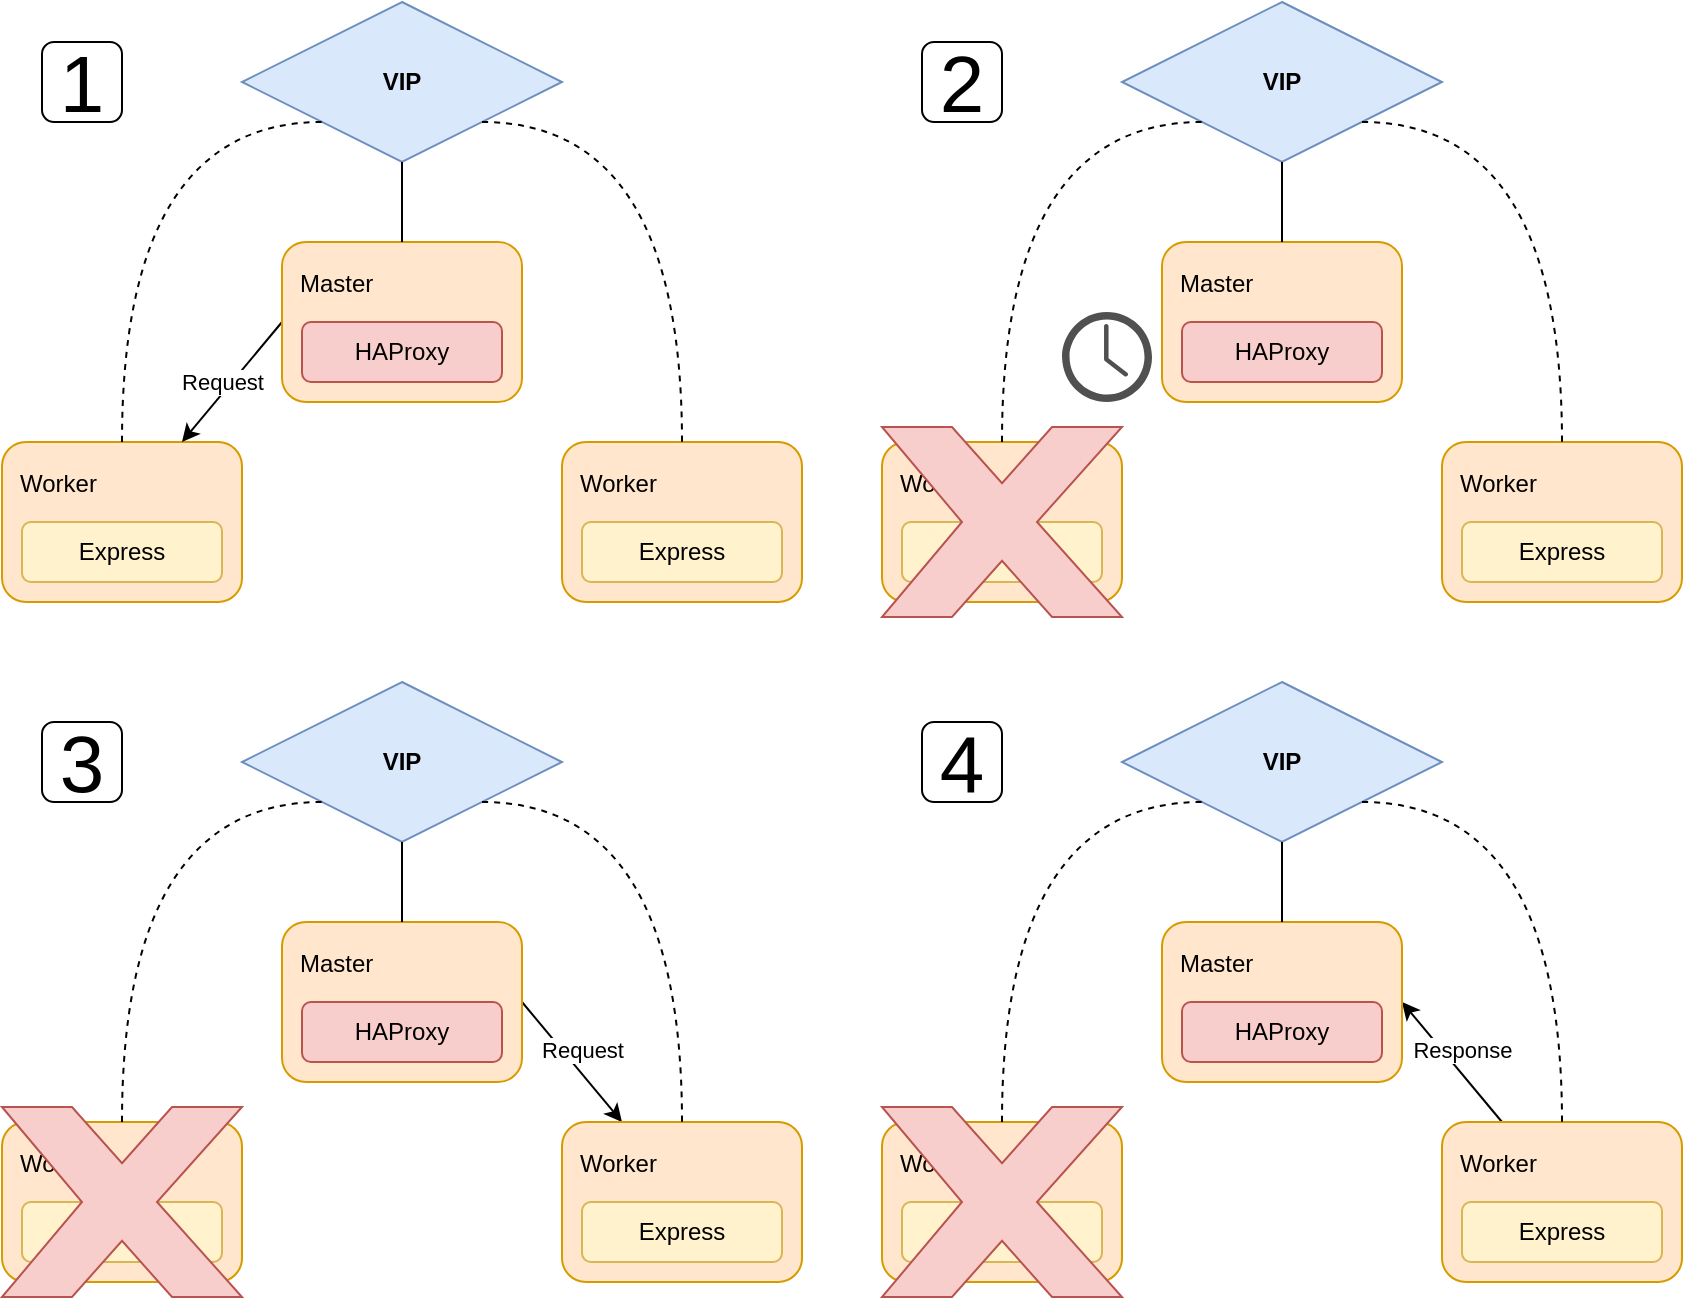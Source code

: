 <mxfile scale="2" border="0">
    <diagram name="Page-1" id="1QJ3ojfXV47My5qo5HPt">
        <mxGraphModel dx="942" dy="906" grid="1" gridSize="10" guides="1" tooltips="1" connect="1" arrows="1" fold="1" page="1" pageScale="1" pageWidth="850" pageHeight="1100" math="0" shadow="0">
            <root>
                <mxCell id="0"/>
                <mxCell id="1" parent="0"/>
                <mxCell id="-qO422OTfceK4YMZ6_Ft-2" value="Worker" style="rounded=1;whiteSpace=wrap;html=1;fillColor=#ffe6cc;strokeColor=#d79b00;align=left;verticalAlign=top;spacing=9;fontSize=12;" parent="1" vertex="1">
                    <mxGeometry x="200" y="420" width="120" height="80" as="geometry"/>
                </mxCell>
                <mxCell id="124" style="edgeStyle=none;html=1;exitX=0;exitY=0.5;exitDx=0;exitDy=0;entryX=0.75;entryY=0;entryDx=0;entryDy=0;" edge="1" parent="1" source="-qO422OTfceK4YMZ6_Ft-3" target="-qO422OTfceK4YMZ6_Ft-2">
                    <mxGeometry relative="1" as="geometry"/>
                </mxCell>
                <mxCell id="125" value="Request" style="edgeLabel;html=1;align=center;verticalAlign=middle;resizable=0;points=[];" vertex="1" connectable="0" parent="124">
                    <mxGeometry x="-0.016" y="1" relative="1" as="geometry">
                        <mxPoint x="-6" as="offset"/>
                    </mxGeometry>
                </mxCell>
                <mxCell id="-qO422OTfceK4YMZ6_Ft-3" value="Master" style="rounded=1;whiteSpace=wrap;html=1;fillColor=#ffe6cc;strokeColor=#d79b00;align=left;verticalAlign=top;spacing=9;" parent="1" vertex="1">
                    <mxGeometry x="340" y="320" width="120" height="80" as="geometry"/>
                </mxCell>
                <mxCell id="-qO422OTfceK4YMZ6_Ft-4" value="Worker" style="rounded=1;whiteSpace=wrap;html=1;fillColor=#ffe6cc;strokeColor=#d79b00;verticalAlign=top;align=left;spacing=9;" parent="1" vertex="1">
                    <mxGeometry x="480" y="420" width="120" height="80" as="geometry"/>
                </mxCell>
                <mxCell id="-qO422OTfceK4YMZ6_Ft-5" value="&lt;b&gt;VIP&lt;/b&gt;" style="rhombus;whiteSpace=wrap;html=1;fillColor=#dae8fc;strokeColor=#6c8ebf;" parent="1" vertex="1">
                    <mxGeometry x="320" y="200" width="160" height="80" as="geometry"/>
                </mxCell>
                <mxCell id="-qO422OTfceK4YMZ6_Ft-11" value="" style="endArrow=none;html=1;rounded=0;fontStyle=2;entryX=0.5;entryY=0;entryDx=0;entryDy=0;dashed=1;exitX=1;exitY=1;exitDx=0;exitDy=0;edgeStyle=orthogonalEdgeStyle;curved=1;" parent="1" source="-qO422OTfceK4YMZ6_Ft-5" target="-qO422OTfceK4YMZ6_Ft-4" edge="1">
                    <mxGeometry width="50" height="50" relative="1" as="geometry">
                        <mxPoint x="400" y="480" as="sourcePoint"/>
                        <mxPoint x="500" y="480" as="targetPoint"/>
                        <Array as="points">
                            <mxPoint x="540" y="260"/>
                        </Array>
                    </mxGeometry>
                </mxCell>
                <mxCell id="-qO422OTfceK4YMZ6_Ft-12" value="" style="endArrow=none;html=1;rounded=0;entryX=0.5;entryY=1;entryDx=0;entryDy=0;exitX=0.5;exitY=0;exitDx=0;exitDy=0;" parent="1" source="-qO422OTfceK4YMZ6_Ft-3" target="-qO422OTfceK4YMZ6_Ft-5" edge="1">
                    <mxGeometry width="50" height="50" relative="1" as="geometry">
                        <mxPoint x="410" y="480" as="sourcePoint"/>
                        <mxPoint x="460" y="430" as="targetPoint"/>
                    </mxGeometry>
                </mxCell>
                <mxCell id="-qO422OTfceK4YMZ6_Ft-13" value="" style="endArrow=none;html=1;rounded=0;entryX=0;entryY=1;entryDx=0;entryDy=0;exitX=0.5;exitY=0;exitDx=0;exitDy=0;dashed=1;edgeStyle=orthogonalEdgeStyle;curved=1;" parent="1" source="-qO422OTfceK4YMZ6_Ft-2" target="-qO422OTfceK4YMZ6_Ft-5" edge="1">
                    <mxGeometry width="50" height="50" relative="1" as="geometry">
                        <mxPoint x="400" y="480" as="sourcePoint"/>
                        <mxPoint x="450" y="430" as="targetPoint"/>
                        <Array as="points">
                            <mxPoint x="260" y="260"/>
                        </Array>
                    </mxGeometry>
                </mxCell>
                <mxCell id="-qO422OTfceK4YMZ6_Ft-14" value="Express" style="rounded=1;whiteSpace=wrap;html=1;fillColor=#fff2cc;strokeColor=#d6b656;" parent="1" vertex="1">
                    <mxGeometry x="210" y="460" width="100" height="30" as="geometry"/>
                </mxCell>
                <mxCell id="-qO422OTfceK4YMZ6_Ft-15" value="HAProxy" style="rounded=1;whiteSpace=wrap;html=1;fillColor=#f8cecc;strokeColor=#b85450;" parent="1" vertex="1">
                    <mxGeometry x="350" y="360" width="100" height="30" as="geometry"/>
                </mxCell>
                <mxCell id="-qO422OTfceK4YMZ6_Ft-16" value="Express" style="rounded=1;whiteSpace=wrap;html=1;fillColor=#fff2cc;strokeColor=#d6b656;" parent="1" vertex="1">
                    <mxGeometry x="490" y="460" width="100" height="30" as="geometry"/>
                </mxCell>
                <mxCell id="109" value="1" style="rounded=1;whiteSpace=wrap;html=1;fontSize=40;" parent="1" vertex="1">
                    <mxGeometry x="220" y="220" width="40" height="40" as="geometry"/>
                </mxCell>
                <mxCell id="110" value="2" style="rounded=1;whiteSpace=wrap;html=1;fontSize=40;" parent="1" vertex="1">
                    <mxGeometry x="660" y="220" width="40" height="40" as="geometry"/>
                </mxCell>
                <mxCell id="111" value="3" style="rounded=1;whiteSpace=wrap;html=1;fontSize=40;" parent="1" vertex="1">
                    <mxGeometry x="220" y="560" width="40" height="40" as="geometry"/>
                </mxCell>
                <mxCell id="112" value="4" style="rounded=1;whiteSpace=wrap;html=1;fontSize=40;" parent="1" vertex="1">
                    <mxGeometry x="660" y="560" width="40" height="40" as="geometry"/>
                </mxCell>
                <mxCell id="113" value="Worker" style="rounded=1;whiteSpace=wrap;html=1;fillColor=#ffe6cc;strokeColor=#d79b00;align=left;verticalAlign=top;spacing=9;fontSize=12;" vertex="1" parent="1">
                    <mxGeometry x="640" y="420" width="120" height="80" as="geometry"/>
                </mxCell>
                <mxCell id="114" value="Master" style="rounded=1;whiteSpace=wrap;html=1;fillColor=#ffe6cc;strokeColor=#d79b00;align=left;verticalAlign=top;spacing=9;" vertex="1" parent="1">
                    <mxGeometry x="780" y="320" width="120" height="80" as="geometry"/>
                </mxCell>
                <mxCell id="115" value="Worker" style="rounded=1;whiteSpace=wrap;html=1;fillColor=#ffe6cc;strokeColor=#d79b00;verticalAlign=top;align=left;spacing=9;" vertex="1" parent="1">
                    <mxGeometry x="920" y="420" width="120" height="80" as="geometry"/>
                </mxCell>
                <mxCell id="116" value="&lt;b&gt;VIP&lt;/b&gt;" style="rhombus;whiteSpace=wrap;html=1;fillColor=#dae8fc;strokeColor=#6c8ebf;" vertex="1" parent="1">
                    <mxGeometry x="760" y="200" width="160" height="80" as="geometry"/>
                </mxCell>
                <mxCell id="117" value="" style="endArrow=none;html=1;rounded=0;fontStyle=2;entryX=0.5;entryY=0;entryDx=0;entryDy=0;dashed=1;exitX=1;exitY=1;exitDx=0;exitDy=0;edgeStyle=orthogonalEdgeStyle;curved=1;" edge="1" parent="1" source="116" target="115">
                    <mxGeometry width="50" height="50" relative="1" as="geometry">
                        <mxPoint x="840" y="480" as="sourcePoint"/>
                        <mxPoint x="940" y="480" as="targetPoint"/>
                        <Array as="points">
                            <mxPoint x="980" y="260"/>
                        </Array>
                    </mxGeometry>
                </mxCell>
                <mxCell id="118" value="" style="endArrow=none;html=1;rounded=0;entryX=0.5;entryY=1;entryDx=0;entryDy=0;exitX=0.5;exitY=0;exitDx=0;exitDy=0;" edge="1" parent="1" source="114" target="116">
                    <mxGeometry width="50" height="50" relative="1" as="geometry">
                        <mxPoint x="850" y="480" as="sourcePoint"/>
                        <mxPoint x="900" y="430" as="targetPoint"/>
                    </mxGeometry>
                </mxCell>
                <mxCell id="119" value="" style="endArrow=none;html=1;rounded=0;entryX=0;entryY=1;entryDx=0;entryDy=0;exitX=0.5;exitY=0;exitDx=0;exitDy=0;dashed=1;edgeStyle=orthogonalEdgeStyle;curved=1;" edge="1" parent="1" source="113" target="116">
                    <mxGeometry width="50" height="50" relative="1" as="geometry">
                        <mxPoint x="840" y="480" as="sourcePoint"/>
                        <mxPoint x="890" y="430" as="targetPoint"/>
                        <Array as="points">
                            <mxPoint x="700" y="260"/>
                        </Array>
                    </mxGeometry>
                </mxCell>
                <mxCell id="120" value="Express" style="rounded=1;whiteSpace=wrap;html=1;fillColor=#fff2cc;strokeColor=#d6b656;" vertex="1" parent="1">
                    <mxGeometry x="650" y="460" width="100" height="30" as="geometry"/>
                </mxCell>
                <mxCell id="121" value="HAProxy" style="rounded=1;whiteSpace=wrap;html=1;fillColor=#f8cecc;strokeColor=#b85450;" vertex="1" parent="1">
                    <mxGeometry x="790" y="360" width="100" height="30" as="geometry"/>
                </mxCell>
                <mxCell id="122" value="Express" style="rounded=1;whiteSpace=wrap;html=1;fillColor=#fff2cc;strokeColor=#d6b656;" vertex="1" parent="1">
                    <mxGeometry x="930" y="460" width="100" height="30" as="geometry"/>
                </mxCell>
                <mxCell id="41" value="" style="verticalLabelPosition=bottom;verticalAlign=top;html=1;shape=mxgraph.basic.x;fillColor=#f8cecc;strokeColor=#b85450;" parent="1" vertex="1">
                    <mxGeometry x="640" y="412.5" width="120" height="95" as="geometry"/>
                </mxCell>
                <mxCell id="128" value="Worker" style="rounded=1;whiteSpace=wrap;html=1;fillColor=#ffe6cc;strokeColor=#d79b00;align=left;verticalAlign=top;spacing=9;fontSize=12;" vertex="1" parent="1">
                    <mxGeometry x="200" y="760" width="120" height="80" as="geometry"/>
                </mxCell>
                <mxCell id="140" style="edgeStyle=none;html=1;exitX=1;exitY=0.5;exitDx=0;exitDy=0;entryX=0.25;entryY=0;entryDx=0;entryDy=0;" edge="1" parent="1" source="129" target="130">
                    <mxGeometry relative="1" as="geometry"/>
                </mxCell>
                <mxCell id="141" value="Request" style="edgeLabel;html=1;align=center;verticalAlign=middle;resizable=0;points=[];" vertex="1" connectable="0" parent="140">
                    <mxGeometry x="-0.216" y="-1" relative="1" as="geometry">
                        <mxPoint x="11" as="offset"/>
                    </mxGeometry>
                </mxCell>
                <mxCell id="129" value="Master" style="rounded=1;whiteSpace=wrap;html=1;fillColor=#ffe6cc;strokeColor=#d79b00;align=left;verticalAlign=top;spacing=9;" vertex="1" parent="1">
                    <mxGeometry x="340" y="660" width="120" height="80" as="geometry"/>
                </mxCell>
                <mxCell id="130" value="Worker" style="rounded=1;whiteSpace=wrap;html=1;fillColor=#ffe6cc;strokeColor=#d79b00;verticalAlign=top;align=left;spacing=9;" vertex="1" parent="1">
                    <mxGeometry x="480" y="760" width="120" height="80" as="geometry"/>
                </mxCell>
                <mxCell id="131" value="&lt;b&gt;VIP&lt;/b&gt;" style="rhombus;whiteSpace=wrap;html=1;fillColor=#dae8fc;strokeColor=#6c8ebf;" vertex="1" parent="1">
                    <mxGeometry x="320" y="540" width="160" height="80" as="geometry"/>
                </mxCell>
                <mxCell id="132" value="" style="endArrow=none;html=1;rounded=0;fontStyle=2;entryX=0.5;entryY=0;entryDx=0;entryDy=0;dashed=1;exitX=1;exitY=1;exitDx=0;exitDy=0;edgeStyle=orthogonalEdgeStyle;curved=1;" edge="1" parent="1" source="131" target="130">
                    <mxGeometry width="50" height="50" relative="1" as="geometry">
                        <mxPoint x="400" y="820" as="sourcePoint"/>
                        <mxPoint x="500" y="820" as="targetPoint"/>
                        <Array as="points">
                            <mxPoint x="540" y="600"/>
                        </Array>
                    </mxGeometry>
                </mxCell>
                <mxCell id="133" value="" style="endArrow=none;html=1;rounded=0;entryX=0.5;entryY=1;entryDx=0;entryDy=0;exitX=0.5;exitY=0;exitDx=0;exitDy=0;" edge="1" parent="1" source="129" target="131">
                    <mxGeometry width="50" height="50" relative="1" as="geometry">
                        <mxPoint x="410" y="820" as="sourcePoint"/>
                        <mxPoint x="460" y="770" as="targetPoint"/>
                    </mxGeometry>
                </mxCell>
                <mxCell id="134" value="" style="endArrow=none;html=1;rounded=0;entryX=0;entryY=1;entryDx=0;entryDy=0;exitX=0.5;exitY=0;exitDx=0;exitDy=0;dashed=1;edgeStyle=orthogonalEdgeStyle;curved=1;" edge="1" parent="1" source="128" target="131">
                    <mxGeometry width="50" height="50" relative="1" as="geometry">
                        <mxPoint x="400" y="820" as="sourcePoint"/>
                        <mxPoint x="450" y="770" as="targetPoint"/>
                        <Array as="points">
                            <mxPoint x="260" y="600"/>
                        </Array>
                    </mxGeometry>
                </mxCell>
                <mxCell id="135" value="Express" style="rounded=1;whiteSpace=wrap;html=1;fillColor=#fff2cc;strokeColor=#d6b656;" vertex="1" parent="1">
                    <mxGeometry x="210" y="800" width="100" height="30" as="geometry"/>
                </mxCell>
                <mxCell id="136" value="HAProxy" style="rounded=1;whiteSpace=wrap;html=1;fillColor=#f8cecc;strokeColor=#b85450;" vertex="1" parent="1">
                    <mxGeometry x="350" y="700" width="100" height="30" as="geometry"/>
                </mxCell>
                <mxCell id="137" value="Express" style="rounded=1;whiteSpace=wrap;html=1;fillColor=#fff2cc;strokeColor=#d6b656;" vertex="1" parent="1">
                    <mxGeometry x="490" y="800" width="100" height="30" as="geometry"/>
                </mxCell>
                <mxCell id="138" value="" style="verticalLabelPosition=bottom;verticalAlign=top;html=1;shape=mxgraph.basic.x;fillColor=#f8cecc;strokeColor=#b85450;" vertex="1" parent="1">
                    <mxGeometry x="200" y="752.5" width="120" height="95" as="geometry"/>
                </mxCell>
                <mxCell id="142" value="" style="sketch=0;pointerEvents=1;shadow=0;dashed=0;html=1;strokeColor=none;fillColor=#505050;labelPosition=center;verticalLabelPosition=bottom;verticalAlign=top;outlineConnect=0;align=center;shape=mxgraph.office.concepts.clock;" vertex="1" parent="1">
                    <mxGeometry x="730" y="355" width="45" height="45" as="geometry"/>
                </mxCell>
                <mxCell id="158" value="Worker" style="rounded=1;whiteSpace=wrap;html=1;fillColor=#ffe6cc;strokeColor=#d79b00;align=left;verticalAlign=top;spacing=9;fontSize=12;" vertex="1" parent="1">
                    <mxGeometry x="640" y="760" width="120" height="80" as="geometry"/>
                </mxCell>
                <mxCell id="159" style="edgeStyle=none;html=1;exitX=1;exitY=0.5;exitDx=0;exitDy=0;entryX=0.25;entryY=0;entryDx=0;entryDy=0;startArrow=classic;startFill=1;endArrow=none;endFill=0;" edge="1" parent="1" source="161" target="162">
                    <mxGeometry relative="1" as="geometry"/>
                </mxCell>
                <mxCell id="160" value="Response" style="edgeLabel;html=1;align=center;verticalAlign=middle;resizable=0;points=[];" vertex="1" connectable="0" parent="159">
                    <mxGeometry x="-0.216" y="-1" relative="1" as="geometry">
                        <mxPoint x="11" as="offset"/>
                    </mxGeometry>
                </mxCell>
                <mxCell id="161" value="Master" style="rounded=1;whiteSpace=wrap;html=1;fillColor=#ffe6cc;strokeColor=#d79b00;align=left;verticalAlign=top;spacing=9;" vertex="1" parent="1">
                    <mxGeometry x="780" y="660" width="120" height="80" as="geometry"/>
                </mxCell>
                <mxCell id="162" value="Worker" style="rounded=1;whiteSpace=wrap;html=1;fillColor=#ffe6cc;strokeColor=#d79b00;verticalAlign=top;align=left;spacing=9;" vertex="1" parent="1">
                    <mxGeometry x="920" y="760" width="120" height="80" as="geometry"/>
                </mxCell>
                <mxCell id="163" value="&lt;b&gt;VIP&lt;/b&gt;" style="rhombus;whiteSpace=wrap;html=1;fillColor=#dae8fc;strokeColor=#6c8ebf;" vertex="1" parent="1">
                    <mxGeometry x="760" y="540" width="160" height="80" as="geometry"/>
                </mxCell>
                <mxCell id="164" value="" style="endArrow=none;html=1;rounded=0;fontStyle=2;entryX=0.5;entryY=0;entryDx=0;entryDy=0;dashed=1;exitX=1;exitY=1;exitDx=0;exitDy=0;edgeStyle=orthogonalEdgeStyle;curved=1;" edge="1" parent="1" source="163" target="162">
                    <mxGeometry width="50" height="50" relative="1" as="geometry">
                        <mxPoint x="840" y="820" as="sourcePoint"/>
                        <mxPoint x="940" y="820" as="targetPoint"/>
                        <Array as="points">
                            <mxPoint x="980" y="600"/>
                        </Array>
                    </mxGeometry>
                </mxCell>
                <mxCell id="165" value="" style="endArrow=none;html=1;rounded=0;entryX=0.5;entryY=1;entryDx=0;entryDy=0;exitX=0.5;exitY=0;exitDx=0;exitDy=0;" edge="1" parent="1" source="161" target="163">
                    <mxGeometry width="50" height="50" relative="1" as="geometry">
                        <mxPoint x="850" y="820" as="sourcePoint"/>
                        <mxPoint x="900" y="770" as="targetPoint"/>
                    </mxGeometry>
                </mxCell>
                <mxCell id="166" value="" style="endArrow=none;html=1;rounded=0;entryX=0;entryY=1;entryDx=0;entryDy=0;exitX=0.5;exitY=0;exitDx=0;exitDy=0;dashed=1;edgeStyle=orthogonalEdgeStyle;curved=1;" edge="1" parent="1" source="158" target="163">
                    <mxGeometry width="50" height="50" relative="1" as="geometry">
                        <mxPoint x="840" y="820" as="sourcePoint"/>
                        <mxPoint x="890" y="770" as="targetPoint"/>
                        <Array as="points">
                            <mxPoint x="700" y="600"/>
                        </Array>
                    </mxGeometry>
                </mxCell>
                <mxCell id="167" value="Express" style="rounded=1;whiteSpace=wrap;html=1;fillColor=#fff2cc;strokeColor=#d6b656;" vertex="1" parent="1">
                    <mxGeometry x="650" y="800" width="100" height="30" as="geometry"/>
                </mxCell>
                <mxCell id="168" value="HAProxy" style="rounded=1;whiteSpace=wrap;html=1;fillColor=#f8cecc;strokeColor=#b85450;" vertex="1" parent="1">
                    <mxGeometry x="790" y="700" width="100" height="30" as="geometry"/>
                </mxCell>
                <mxCell id="169" value="Express" style="rounded=1;whiteSpace=wrap;html=1;fillColor=#fff2cc;strokeColor=#d6b656;" vertex="1" parent="1">
                    <mxGeometry x="930" y="800" width="100" height="30" as="geometry"/>
                </mxCell>
                <mxCell id="170" value="" style="verticalLabelPosition=bottom;verticalAlign=top;html=1;shape=mxgraph.basic.x;fillColor=#f8cecc;strokeColor=#b85450;" vertex="1" parent="1">
                    <mxGeometry x="640" y="752.5" width="120" height="95" as="geometry"/>
                </mxCell>
            </root>
        </mxGraphModel>
    </diagram>
</mxfile>